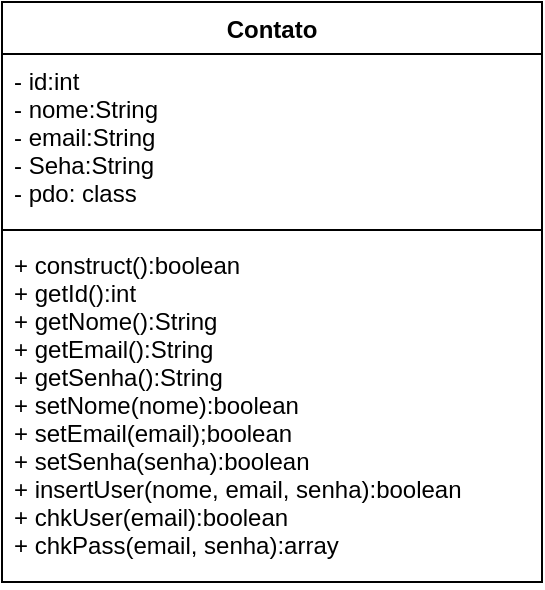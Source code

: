 <mxfile version="19.0.2" type="device"><diagram id="ozw9q-OuKwhH1yspCf7S" name="Page-1"><mxGraphModel dx="599" dy="337" grid="1" gridSize="10" guides="1" tooltips="1" connect="1" arrows="1" fold="1" page="1" pageScale="1" pageWidth="827" pageHeight="1169" math="0" shadow="0"><root><mxCell id="0"/><mxCell id="1" parent="0"/><mxCell id="nNMMsVa3Bit_i1vq4UUv-1" value="Contato" style="swimlane;fontStyle=1;align=center;verticalAlign=top;childLayout=stackLayout;horizontal=1;startSize=26;horizontalStack=0;resizeParent=1;resizeParentMax=0;resizeLast=0;collapsible=1;marginBottom=0;" vertex="1" parent="1"><mxGeometry x="220" y="120" width="270" height="290" as="geometry"/></mxCell><mxCell id="nNMMsVa3Bit_i1vq4UUv-2" value="- id:int&#10;- nome:String&#10;- email:String&#10;- Seha:String&#10;- pdo: class" style="text;strokeColor=none;fillColor=none;align=left;verticalAlign=top;spacingLeft=4;spacingRight=4;overflow=hidden;rotatable=0;points=[[0,0.5],[1,0.5]];portConstraint=eastwest;" vertex="1" parent="nNMMsVa3Bit_i1vq4UUv-1"><mxGeometry y="26" width="270" height="84" as="geometry"/></mxCell><mxCell id="nNMMsVa3Bit_i1vq4UUv-3" value="" style="line;strokeWidth=1;fillColor=none;align=left;verticalAlign=middle;spacingTop=-1;spacingLeft=3;spacingRight=3;rotatable=0;labelPosition=right;points=[];portConstraint=eastwest;" vertex="1" parent="nNMMsVa3Bit_i1vq4UUv-1"><mxGeometry y="110" width="270" height="8" as="geometry"/></mxCell><mxCell id="nNMMsVa3Bit_i1vq4UUv-4" value="+ construct():boolean&#10;+ getId():int&#10;+ getNome():String&#10;+ getEmail():String&#10;+ getSenha():String&#10;+ setNome(nome):boolean&#10;+ setEmail(email);boolean&#10;+ setSenha(senha):boolean&#10;+ insertUser(nome, email, senha):boolean&#10;+ chkUser(email):boolean&#10;+ chkPass(email, senha):array" style="text;strokeColor=none;fillColor=none;align=left;verticalAlign=top;spacingLeft=4;spacingRight=4;overflow=hidden;rotatable=0;points=[[0,0.5],[1,0.5]];portConstraint=eastwest;" vertex="1" parent="nNMMsVa3Bit_i1vq4UUv-1"><mxGeometry y="118" width="270" height="172" as="geometry"/></mxCell></root></mxGraphModel></diagram></mxfile>